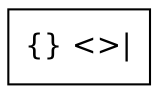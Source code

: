 digraph "label15"
{
    /* contorl chars '{} <>|' need esc when literally used */
  "aa" [shape="record",label="{\{\}\ \<\>\|}"];

}
